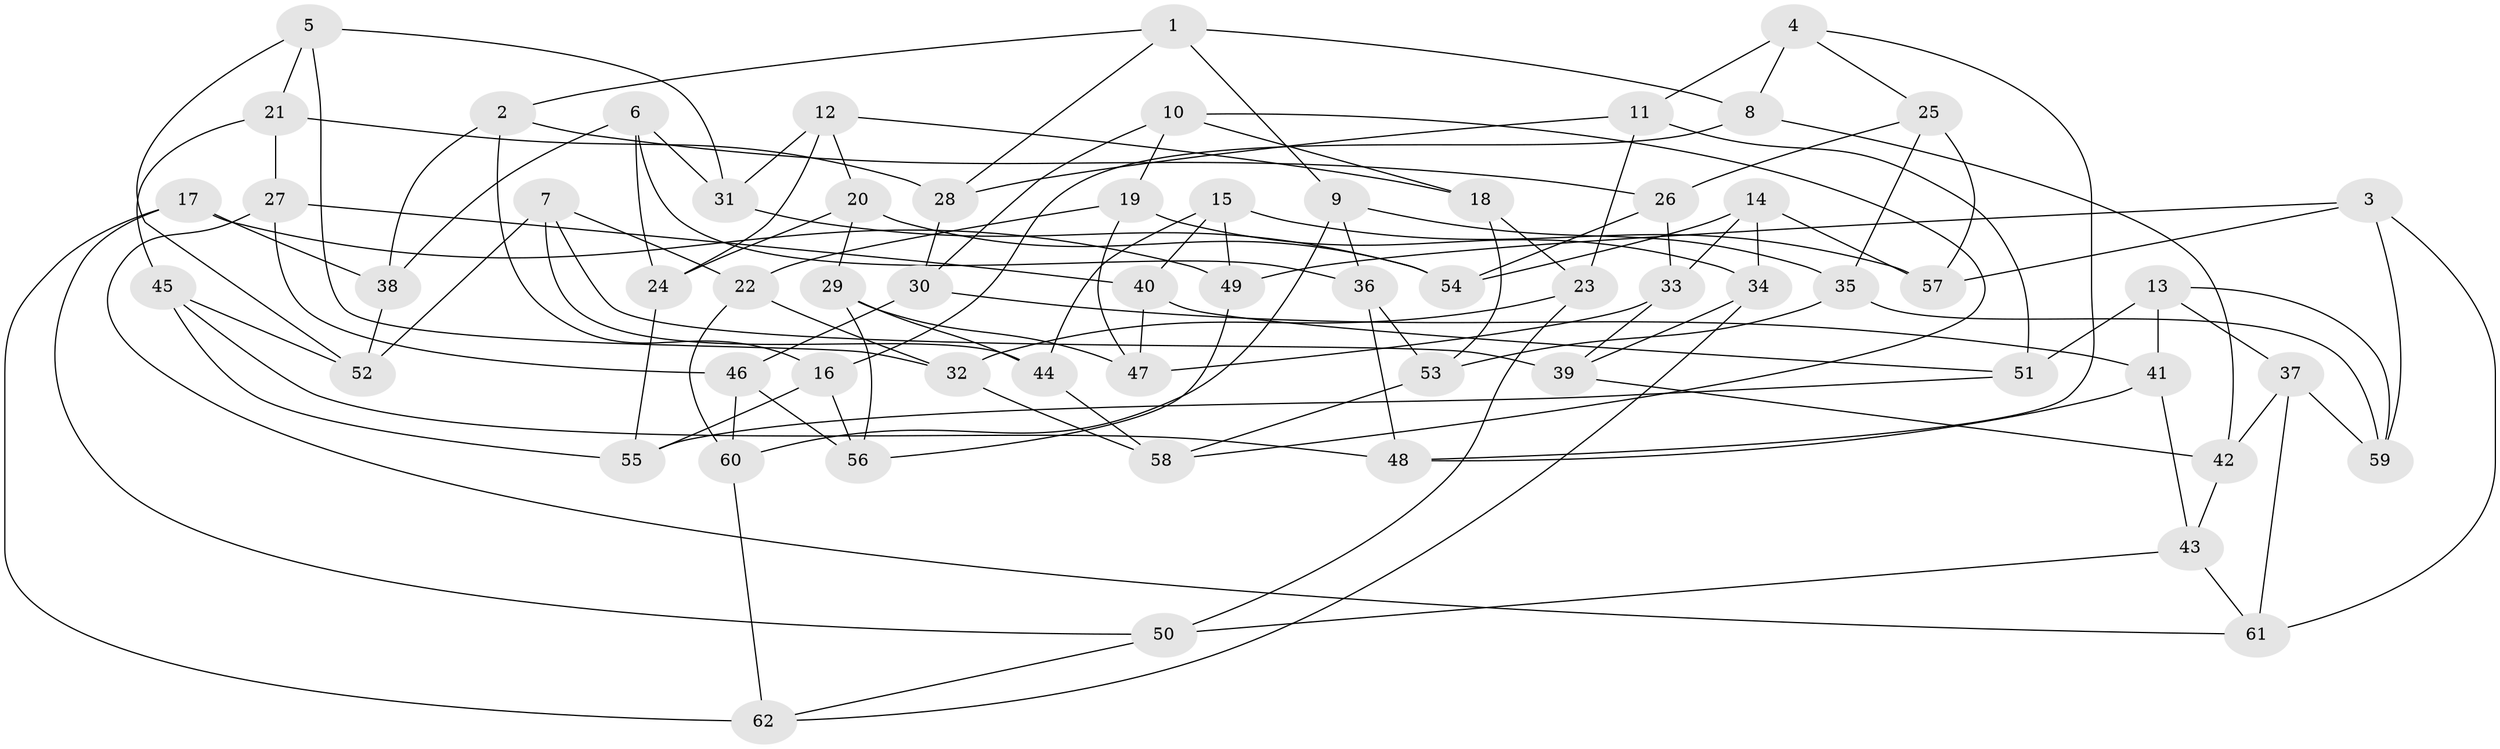 // Generated by graph-tools (version 1.1) at 2025/50/03/09/25 03:50:45]
// undirected, 62 vertices, 124 edges
graph export_dot {
graph [start="1"]
  node [color=gray90,style=filled];
  1;
  2;
  3;
  4;
  5;
  6;
  7;
  8;
  9;
  10;
  11;
  12;
  13;
  14;
  15;
  16;
  17;
  18;
  19;
  20;
  21;
  22;
  23;
  24;
  25;
  26;
  27;
  28;
  29;
  30;
  31;
  32;
  33;
  34;
  35;
  36;
  37;
  38;
  39;
  40;
  41;
  42;
  43;
  44;
  45;
  46;
  47;
  48;
  49;
  50;
  51;
  52;
  53;
  54;
  55;
  56;
  57;
  58;
  59;
  60;
  61;
  62;
  1 -- 8;
  1 -- 2;
  1 -- 9;
  1 -- 28;
  2 -- 16;
  2 -- 38;
  2 -- 26;
  3 -- 59;
  3 -- 57;
  3 -- 49;
  3 -- 61;
  4 -- 11;
  4 -- 8;
  4 -- 48;
  4 -- 25;
  5 -- 21;
  5 -- 32;
  5 -- 31;
  5 -- 52;
  6 -- 24;
  6 -- 38;
  6 -- 31;
  6 -- 36;
  7 -- 39;
  7 -- 44;
  7 -- 52;
  7 -- 22;
  8 -- 42;
  8 -- 16;
  9 -- 35;
  9 -- 36;
  9 -- 60;
  10 -- 18;
  10 -- 19;
  10 -- 30;
  10 -- 58;
  11 -- 51;
  11 -- 23;
  11 -- 28;
  12 -- 24;
  12 -- 31;
  12 -- 18;
  12 -- 20;
  13 -- 37;
  13 -- 59;
  13 -- 41;
  13 -- 51;
  14 -- 34;
  14 -- 54;
  14 -- 33;
  14 -- 57;
  15 -- 57;
  15 -- 40;
  15 -- 49;
  15 -- 44;
  16 -- 55;
  16 -- 56;
  17 -- 50;
  17 -- 38;
  17 -- 49;
  17 -- 62;
  18 -- 23;
  18 -- 53;
  19 -- 22;
  19 -- 47;
  19 -- 34;
  20 -- 29;
  20 -- 24;
  20 -- 54;
  21 -- 45;
  21 -- 27;
  21 -- 28;
  22 -- 32;
  22 -- 60;
  23 -- 50;
  23 -- 32;
  24 -- 55;
  25 -- 57;
  25 -- 35;
  25 -- 26;
  26 -- 54;
  26 -- 33;
  27 -- 46;
  27 -- 61;
  27 -- 40;
  28 -- 30;
  29 -- 56;
  29 -- 47;
  29 -- 44;
  30 -- 46;
  30 -- 41;
  31 -- 54;
  32 -- 58;
  33 -- 39;
  33 -- 47;
  34 -- 62;
  34 -- 39;
  35 -- 59;
  35 -- 53;
  36 -- 53;
  36 -- 48;
  37 -- 61;
  37 -- 42;
  37 -- 59;
  38 -- 52;
  39 -- 42;
  40 -- 51;
  40 -- 47;
  41 -- 43;
  41 -- 48;
  42 -- 43;
  43 -- 61;
  43 -- 50;
  44 -- 58;
  45 -- 52;
  45 -- 55;
  45 -- 48;
  46 -- 56;
  46 -- 60;
  49 -- 56;
  50 -- 62;
  51 -- 55;
  53 -- 58;
  60 -- 62;
}
